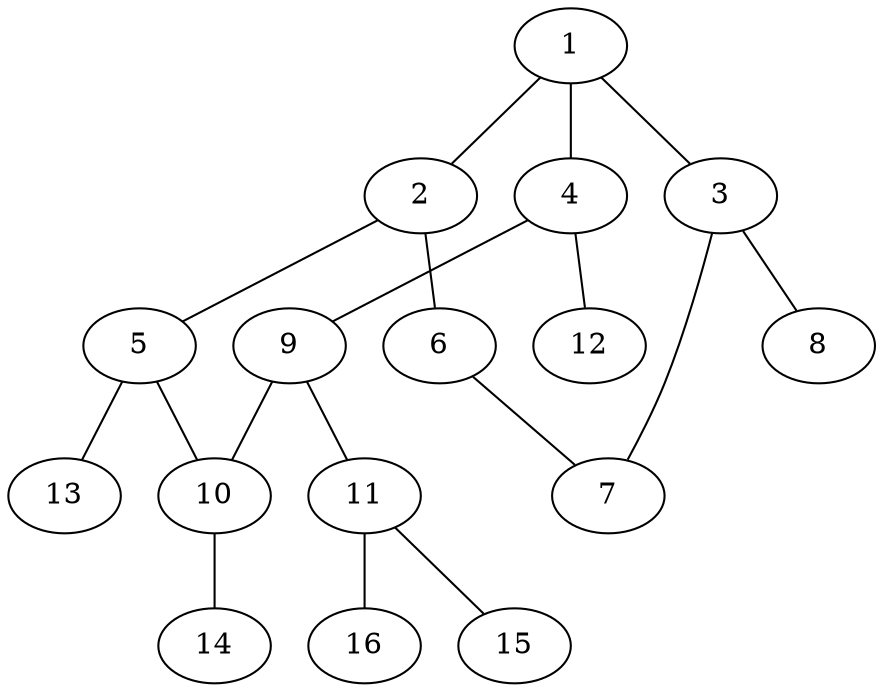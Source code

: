 graph molecule_287 {
	1	 [chem=C];
	2	 [chem=C];
	1 -- 2	 [valence=2];
	3	 [chem=C];
	1 -- 3	 [valence=1];
	4	 [chem=C];
	1 -- 4	 [valence=1];
	5	 [chem=C];
	2 -- 5	 [valence=1];
	6	 [chem=S];
	2 -- 6	 [valence=1];
	7	 [chem=N];
	3 -- 7	 [valence=2];
	8	 [chem=Cl];
	3 -- 8	 [valence=1];
	9	 [chem=C];
	4 -- 9	 [valence=2];
	12	 [chem=H];
	4 -- 12	 [valence=1];
	10	 [chem=C];
	5 -- 10	 [valence=2];
	13	 [chem=H];
	5 -- 13	 [valence=1];
	6 -- 7	 [valence=1];
	9 -- 10	 [valence=1];
	11	 [chem=N];
	9 -- 11	 [valence=1];
	14	 [chem=H];
	10 -- 14	 [valence=1];
	15	 [chem=H];
	11 -- 15	 [valence=1];
	16	 [chem=H];
	11 -- 16	 [valence=1];
}
